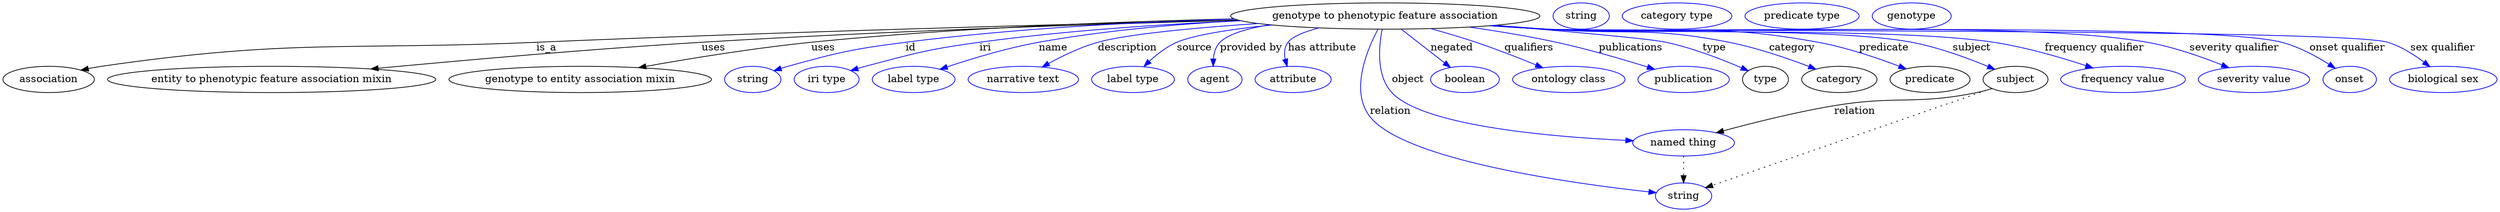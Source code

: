 digraph {
	graph [bb="0,0,3408.8,283"];
	node [label="\N"];
	"genotype to phenotypic feature association"	[height=0.5,
		label="genotype to phenotypic feature association",
		pos="1890.4,265",
		width=5.8675];
	association	[height=0.5,
		pos="62.394,178",
		width=1.7332];
	"genotype to phenotypic feature association" -> association	[label=is_a,
		lp="743.39,221.5",
		pos="e,106.71,190.76 1689.2,259.48 1457.7,253.91 1066,243.4 729.39,229 464.79,217.68 396.52,233.91 134.39,196 128.61,195.16 122.61,194.09 \
116.65,192.88"];
	"entity to phenotypic feature association mixin"	[height=0.5,
		pos="367.39,178",
		width=6.2286];
	"genotype to phenotypic feature association" -> "entity to phenotypic feature association mixin"	[label=uses,
		lp="971.89,221.5",
		pos="e,503.01,192.37 1690.1,259.25 1500.7,254.11 1208.5,244.49 955.39,229 804.48,219.76 632.17,204.56 513.27,193.34"];
	"genotype to entity association mixin"	[height=0.5,
		pos="789.39,178",
		width=4.9829];
	"genotype to phenotypic feature association" -> "genotype to entity association mixin"	[label=uses,
		lp="1121.9,221.5",
		pos="e,869.27,194.18 1683.7,261.12 1525.2,257.38 1301,248.77 1105.4,229 1028.7,221.25 942.24,207.2 879.18,195.96"];
	id	[color=blue,
		height=0.5,
		label=string,
		pos="1025.4,178",
		width=1.0652];
	"genotype to phenotypic feature association" -> id	[color=blue,
		label=id,
		lp="1241.4,221.5",
		pos="e,1054.4,189.99 1684.7,260.87 1555.1,256.97 1384.4,248.27 1234.4,229 1161.9,219.7 1143.8,215.57 1073.4,196 1070.3,195.14 1067.1,\
194.17 1063.9,193.15",
		style=solid];
	iri	[color=blue,
		height=0.5,
		label="iri type",
		pos="1126.4,178",
		width=1.2277];
	"genotype to phenotypic feature association" -> iri	[color=blue,
		label=iri,
		lp="1343.4,221.5",
		pos="e,1159.3,190.13 1693.2,258.54 1586.9,253.85 1453.5,245.13 1335.4,229 1265.2,219.41 1247.9,214.18 1179.4,196 1176,195.11 1172.5,194.12 \
1169.1,193.1",
		style=solid];
	name	[color=blue,
		height=0.5,
		label="label type",
		pos="1245.4,178",
		width=1.5707];
	"genotype to phenotypic feature association" -> name	[color=blue,
		label=name,
		lp="1436.4,221.5",
		pos="e,1281.6,191.99 1692.3,258.69 1606.9,254 1506.2,245.26 1416.4,229 1373.2,221.18 1325.3,206.65 1291.2,195.26",
		style=solid];
	description	[color=blue,
		height=0.5,
		label="narrative text",
		pos="1395.4,178",
		width=2.0943];
	"genotype to phenotypic feature association" -> description	[color=blue,
		label=description,
		lp="1537.9,221.5",
		pos="e,1421.2,194.95 1716.5,254.74 1631.2,248.94 1538.2,240.39 1497.4,229 1473.9,222.44 1449.3,210.53 1430.1,199.99",
		style=solid];
	source	[color=blue,
		height=0.5,
		label="label type",
		pos="1545.4,178",
		width=1.5707];
	"genotype to phenotypic feature association" -> source	[color=blue,
		label=source,
		lp="1629.4,221.5",
		pos="e,1560.5,195.85 1735.3,252.72 1681.9,247.19 1629.5,239.42 1605.4,229 1591.5,222.99 1578.3,212.72 1567.9,203.05",
		style=solid];
	"provided by"	[color=blue,
		height=0.5,
		label=agent,
		pos="1657.4,178",
		width=1.0291];
	"genotype to phenotypic feature association" -> "provided by"	[color=blue,
		label="provided by",
		lp="1706.9,221.5",
		pos="e,1655.1,196.06 1732,253.06 1701.5,247.88 1675.5,240.24 1664.4,229 1658.5,223.03 1656,214.54 1655.3,206.25",
		style=solid];
	"has attribute"	[color=blue,
		height=0.5,
		label=attribute,
		pos="1764.4,178",
		width=1.4443];
	"genotype to phenotypic feature association" -> "has attribute"	[color=blue,
		label="has attribute",
		lp="1804.4,221.5",
		pos="e,1756.3,195.91 1799.6,248.68 1780.1,243.52 1763.6,236.99 1757.4,229 1752.3,222.39 1752,213.77 1753.6,205.56",
		style=solid];
	object	[color=blue,
		height=0.5,
		label="named thing",
		pos="2297.4,91",
		width=1.9318];
	"genotype to phenotypic feature association" -> object	[color=blue,
		label=object,
		lp="1921.4,178",
		pos="e,2228.5,93.958 1886.2,246.75 1881.6,223.82 1877.8,183.47 1899.4,160 1941.3,114.45 2114.8,99.385 2218.4,94.421",
		style=solid];
	relation	[color=blue,
		height=0.5,
		label=string,
		pos="2297.4,18",
		width=1.0652];
	"genotype to phenotypic feature association" -> relation	[color=blue,
		label=relation,
		lp="1897.4,134.5",
		pos="e,2260,22.661 1880.4,246.79 1865.4,218.63 1841.9,162.31 1869.4,127 1916.2,66.871 2148.7,34.979 2250,23.746",
		style=solid];
	negated	[color=blue,
		height=0.5,
		label=boolean,
		pos="1999.4,178",
		width=1.2999];
	"genotype to phenotypic feature association" -> negated	[color=blue,
		label=negated,
		lp="1981.4,221.5",
		pos="e,1979.5,194.54 1912.2,247 1929.2,233.73 1953,215.18 1971.4,200.81",
		style=solid];
	qualifiers	[color=blue,
		height=0.5,
		label="ontology class",
		pos="2140.4,178",
		width=2.1304];
	"genotype to phenotypic feature association" -> qualifiers	[color=blue,
		label=qualifiers,
		lp="2086.9,221.5",
		pos="e,2105.2,194.1 1952.6,247.79 1972.5,242.25 1994.5,235.74 2014.4,229 2041.7,219.75 2071.8,207.89 2095.7,198.04",
		style=solid];
	publications	[color=blue,
		height=0.5,
		label=publication,
		pos="2297.4,178",
		width=1.7332];
	"genotype to phenotypic feature association" -> publications	[color=blue,
		label=publications,
		lp="2226.4,221.5",
		pos="e,2257.9,192.03 2005.5,249.89 2043.6,244.4 2086,237.39 2124.4,229 2166.7,219.78 2213.8,205.92 2248.1,195.13",
		style=solid];
	type	[height=0.5,
		pos="2409.4,178",
		width=0.86659];
	"genotype to phenotypic feature association" -> type	[color=blue,
		label=type,
		lp="2340.4,221.5",
		pos="e,2385.6,190.14 2039.3,252.19 2137.2,244.13 2251.3,234.02 2274.4,229 2310.3,221.19 2349.5,205.87 2376.3,194.24",
		style=solid];
	category	[height=0.5,
		pos="2510.4,178",
		width=1.4263];
	"genotype to phenotypic feature association" -> category	[color=blue,
		label=category,
		lp="2446.9,221.5",
		pos="e,2478.5,192.21 2040.8,252.34 2064.4,250.53 2088.6,248.7 2111.4,247 2222,238.75 2251.6,250.71 2360.4,229 2398,221.5 2439.2,207.29 \
2468.9,195.93",
		style=solid];
	predicate	[height=0.5,
		pos="2634.4,178",
		width=1.5165];
	"genotype to phenotypic feature association" -> predicate	[color=blue,
		label=predicate,
		lp="2572.4,221.5",
		pos="e,2601.9,192.55 2037.8,252.08 2062.3,250.26 2087.6,248.49 2111.4,247 2276.2,236.67 2320.1,259.06 2482.4,229 2520.6,221.92 2562.4,\
207.66 2592.5,196.17",
		style=solid];
	subject	[height=0.5,
		pos="2751.4,178",
		width=1.2277];
	"genotype to phenotypic feature association" -> subject	[color=blue,
		label=subject,
		lp="2692.4,221.5",
		pos="e,2723.2,191.88 2036,251.96 2061.1,250.12 2087,248.38 2111.4,247 2222.2,240.74 2501.4,249.78 2610.4,229 2646.6,222.1 2685.9,207.51 \
2713.8,195.86",
		style=solid];
	"frequency qualifier"	[color=blue,
		height=0.5,
		label="frequency value",
		pos="2898.4,178",
		width=2.3651];
	"genotype to phenotypic feature association" -> "frequency qualifier"	[color=blue,
		label="frequency qualifier",
		lp="2859.4,221.5",
		pos="e,2857.1,193.88 2035.1,251.88 2060.5,250.04 2086.7,248.31 2111.4,247 2247,239.79 2588.1,249.72 2722.4,229 2765.3,222.39 2812.5,208.61 \
2847.2,197.18",
		style=solid];
	"severity qualifier"	[color=blue,
		height=0.5,
		label="severity value",
		pos="3077.4,178",
		width=2.1123];
	"genotype to phenotypic feature association" -> "severity qualifier"	[color=blue,
		label="severity qualifier",
		lp="3050.4,221.5",
		pos="e,3043.1,194.12 2034.2,251.79 2059.9,249.94 2086.4,248.23 2111.4,247 2293.4,238.01 2751.9,260.9 2931.4,229 2966.8,222.7 3005.3,209.25 \
3033.8,197.88",
		style=solid];
	"onset qualifier"	[color=blue,
		height=0.5,
		label=onset,
		pos="3207.4,178",
		width=1.011];
	"genotype to phenotypic feature association" -> "onset qualifier"	[color=blue,
		label="onset qualifier",
		lp="3204.9,221.5",
		pos="e,3187.8,193.32 2033.6,251.75 2059.5,249.89 2086.2,248.19 2111.4,247 2222.8,241.72 3007.5,257.45 3115.4,229 3138.3,222.96 3161.7,\
210.12 3179.2,198.96",
		style=solid];
	"sex qualifier"	[color=blue,
		height=0.5,
		label="biological sex",
		pos="3335.4,178",
		width=2.0401];
	"genotype to phenotypic feature association" -> "sex qualifier"	[color=blue,
		label="sex qualifier",
		lp="3335.4,221.5",
		pos="e,3317.2,195.49 2033.3,251.73 2059.3,249.86 2086.1,248.17 2111.4,247 2175.2,244.05 3199.4,247.98 3260.4,229 3278.2,223.45 3295.7,\
212.22 3309.3,201.81",
		style=solid];
	object -> relation	[pos="e,2297.4,36.029 2297.4,72.813 2297.4,64.789 2297.4,55.047 2297.4,46.069",
		style=dotted];
	association_type	[color=blue,
		height=0.5,
		label=string,
		pos="2158.4,265",
		width=1.0652];
	association_category	[color=blue,
		height=0.5,
		label="category type",
		pos="2289.4,265",
		width=2.0762];
	"genotype to phenotypic feature association_predicate"	[color=blue,
		height=0.5,
		label="predicate type",
		pos="2460.4,265",
		width=2.1665];
	subject -> object	[label=relation,
		lp="2531.4,134.5",
		pos="e,2342,104.83 2719.5,165.52 2712.6,163.4 2705.3,161.41 2698.4,160 2613.1,142.6 2589.2,156.3 2503.4,142 2451.4,133.34 2393.1,118.72 \
2351.9,107.53"];
	subject -> relation	[pos="e,2327.4,29.428 2718.7,165.64 2637.3,137.29 2425.4,63.547 2337,32.788",
		style=dotted];
	"genotype to phenotypic feature association_subject"	[color=blue,
		height=0.5,
		label=genotype,
		pos="2610.4,265",
		width=1.4985];
}
